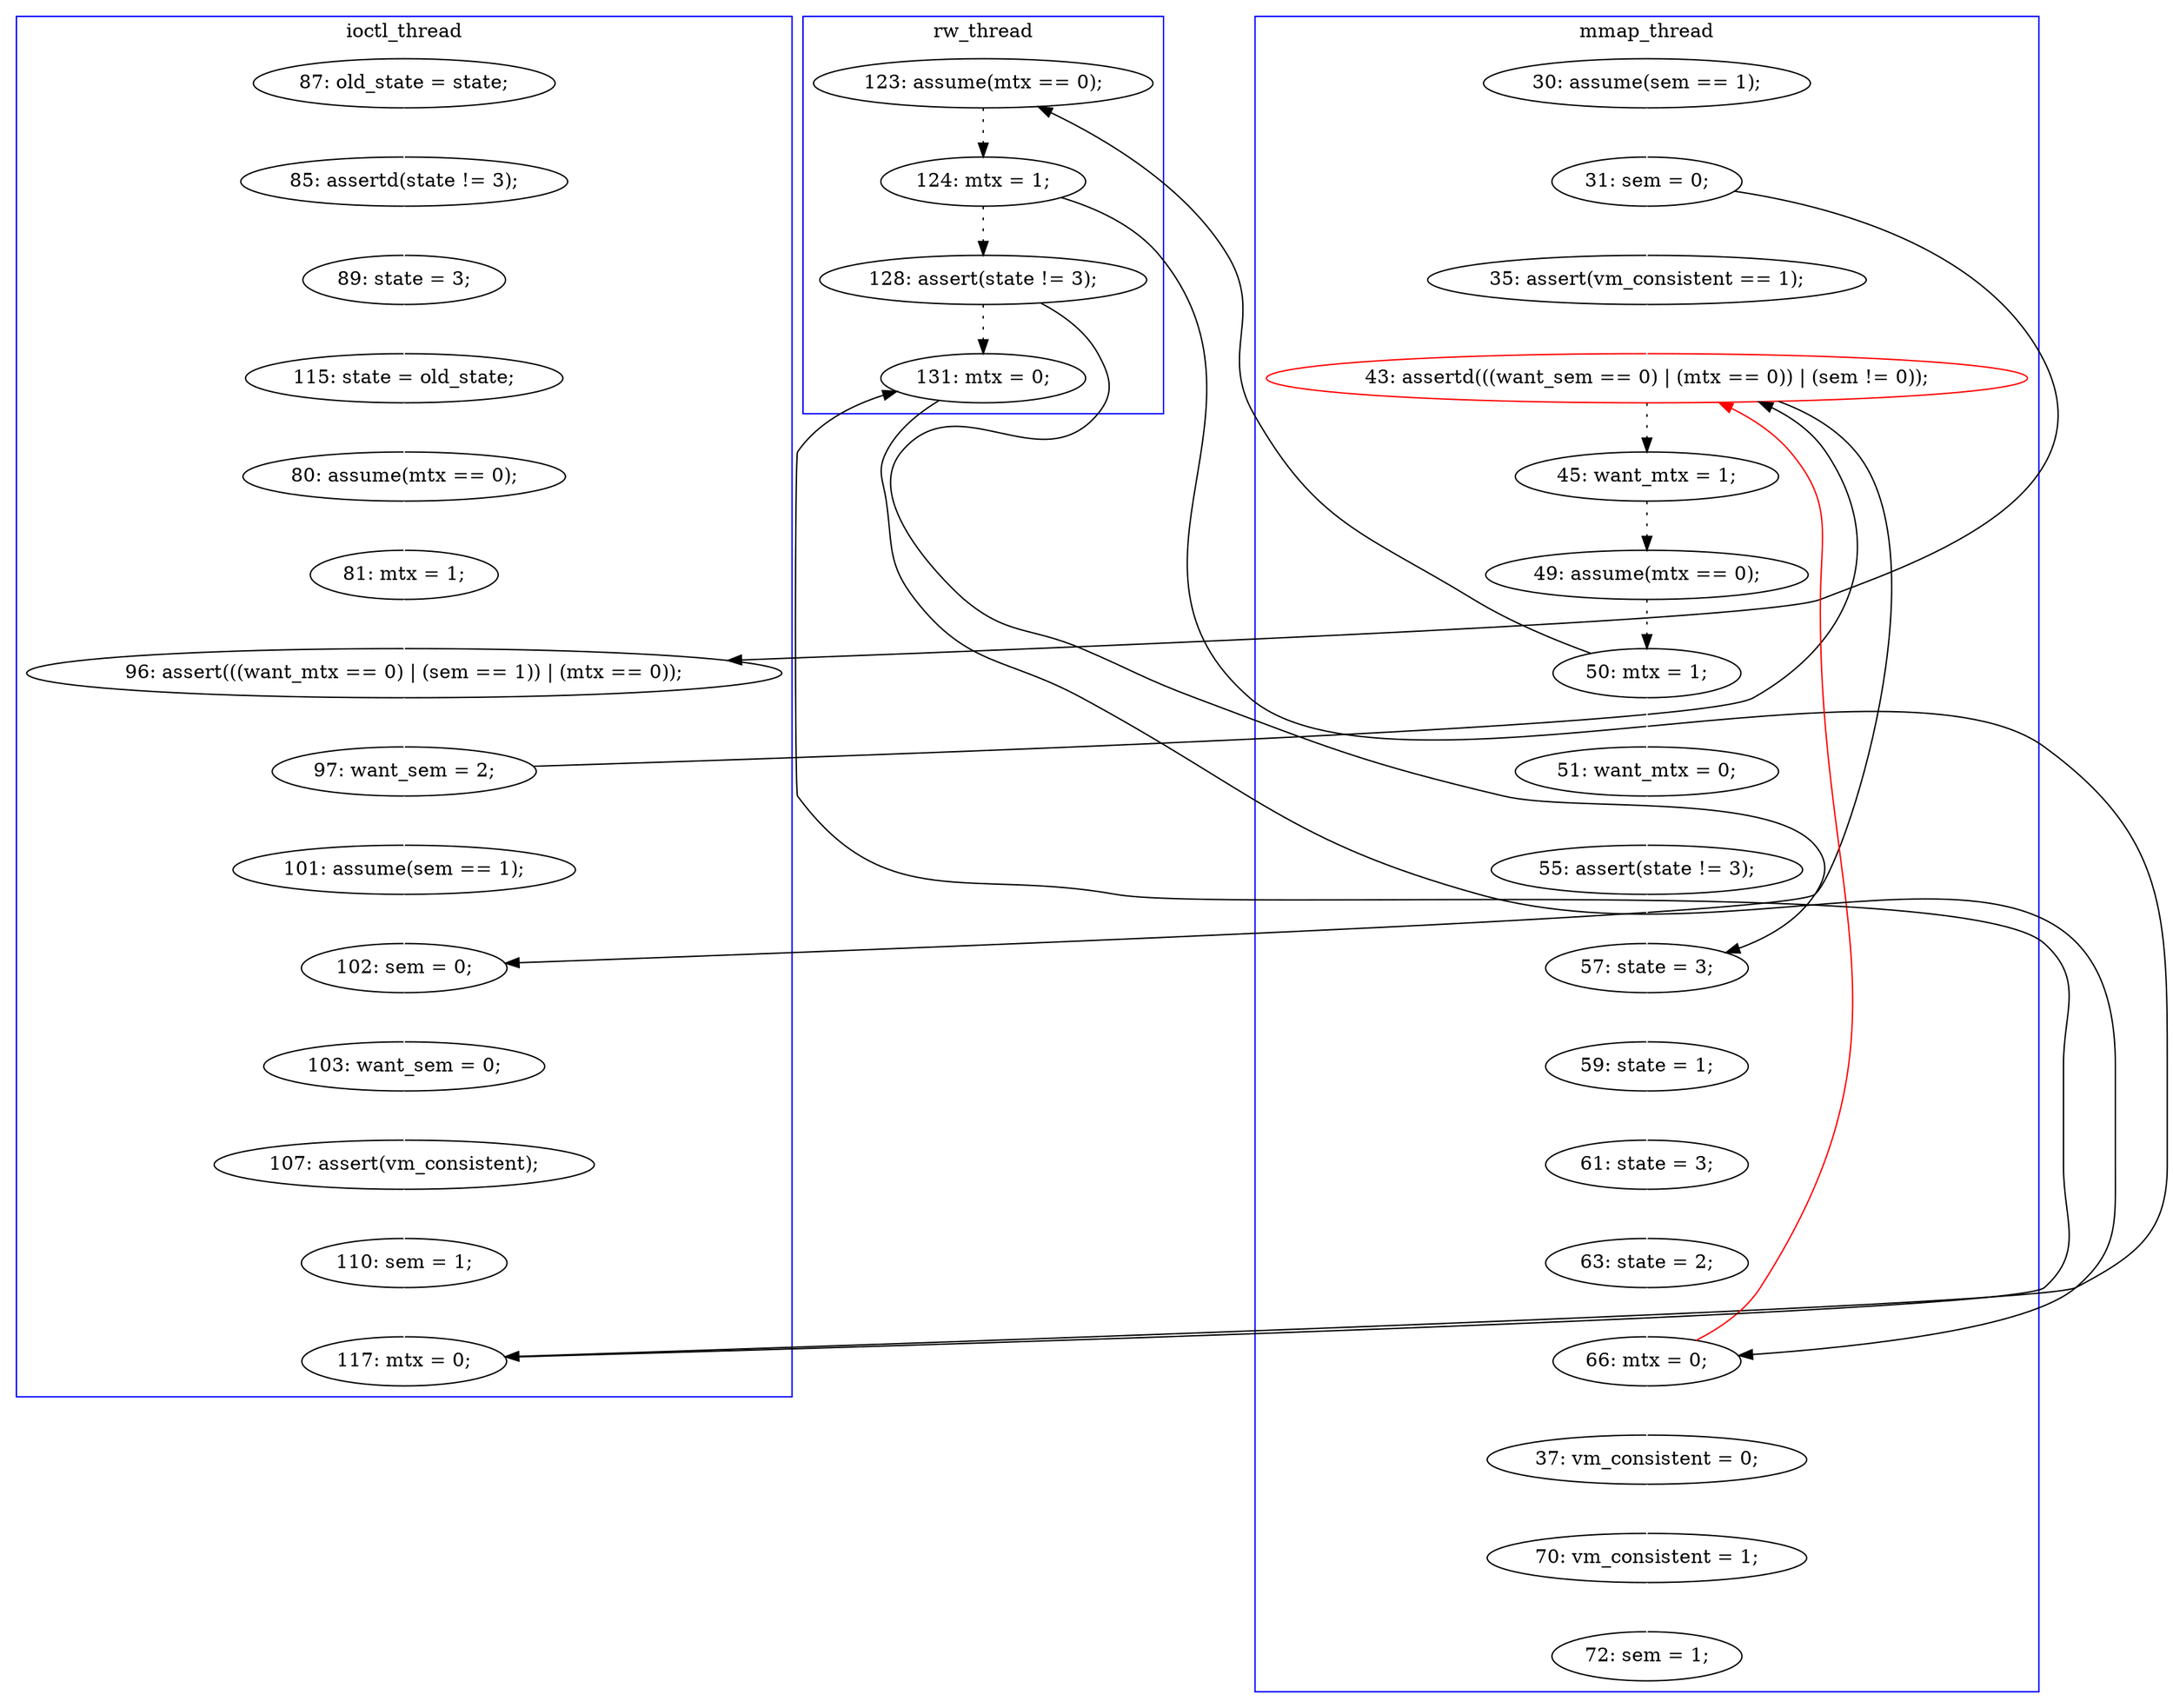digraph Counterexample {
	12 -> 22 [color = black, style = solid, constraint = false]
	24 -> 27 [color = white, style = solid]
	20 -> 22 [color = white, style = solid]
	25 -> 28 [color = black, style = solid, constraint = false]
	11 -> 12 [color = white, style = solid]
	43 -> 45 [color = white, style = solid]
	13 -> 25 [color = white, style = solid]
	29 -> 34 [color = white, style = solid]
	17 -> 18 [color = white, style = solid]
	19 -> 20 [color = white, style = solid]
	18 -> 19 [color = white, style = solid]
	25 -> 26 [color = black, style = dotted]
	42 -> 43 [color = white, style = solid]
	45 -> 47 [color = white, style = solid]
	35 -> 36 [color = black, style = dotted]
	31 -> 32 [color = white, style = solid]
	48 -> 25 [color = red, style = solid, constraint = false]
	30 -> 31 [color = black, style = dotted]
	24 -> 25 [color = black, style = solid, constraint = false]
	41 -> 42 [color = white, style = solid]
	36 -> 38 [color = black, style = dotted]
	39 -> 40 [color = black, style = solid, constraint = false]
	12 -> 13 [color = white, style = solid]
	40 -> 48 [color = black, style = solid, constraint = false]
	37 -> 39 [color = white, style = solid]
	34 -> 37 [color = white, style = solid]
	50 -> 51 [color = white, style = solid]
	16 -> 17 [color = white, style = solid]
	38 -> 40 [color = black, style = dotted]
	28 -> 29 [color = white, style = solid]
	31 -> 35 [color = black, style = solid, constraint = false]
	36 -> 39 [color = black, style = solid, constraint = false]
	38 -> 42 [color = black, style = solid, constraint = false]
	15 -> 16 [color = white, style = solid]
	22 -> 24 [color = white, style = solid]
	26 -> 30 [color = black, style = dotted]
	47 -> 48 [color = white, style = solid]
	48 -> 49 [color = white, style = solid]
	32 -> 41 [color = white, style = solid]
	27 -> 28 [color = white, style = solid]
	49 -> 50 [color = white, style = solid]
	subgraph cluster3 {
		label = rw_thread
		color = blue
		40  [label = "131: mtx = 0;"]
		38  [label = "128: assert(state != 3);"]
		35  [label = "123: assume(mtx == 0);"]
		36  [label = "124: mtx = 1;"]
	}
	subgraph cluster2 {
		label = ioctl_thread
		color = blue
		28  [label = "102: sem = 0;"]
		20  [label = "81: mtx = 1;"]
		22  [label = "96: assert(((want_mtx == 0) | (sem == 1)) | (mtx == 0));"]
		19  [label = "80: assume(mtx == 0);"]
		29  [label = "103: want_sem = 0;"]
		37  [label = "110: sem = 1;"]
		15  [label = "87: old_state = state;"]
		39  [label = "117: mtx = 0;"]
		34  [label = "107: assert(vm_consistent);"]
		24  [label = "97: want_sem = 2;"]
		16  [label = "85: assertd(state != 3);"]
		27  [label = "101: assume(sem == 1);"]
		17  [label = "89: state = 3;"]
		18  [label = "115: state = old_state;"]
	}
	subgraph cluster1 {
		label = mmap_thread
		color = blue
		11  [label = "30: assume(sem == 1);"]
		26  [label = "45: want_mtx = 1;"]
		30  [label = "49: assume(mtx == 0);"]
		43  [label = "59: state = 1;"]
		48  [label = "66: mtx = 0;"]
		45  [label = "61: state = 3;"]
		41  [label = "55: assert(state != 3);"]
		50  [label = "70: vm_consistent = 1;"]
		47  [label = "63: state = 2;"]
		49  [label = "37: vm_consistent = 0;"]
		31  [label = "50: mtx = 1;"]
		42  [label = "57: state = 3;"]
		51  [label = "72: sem = 1;"]
		13  [label = "35: assert(vm_consistent == 1);"]
		32  [label = "51: want_mtx = 0;"]
		25  [label = "43: assertd(((want_sem == 0) | (mtx == 0)) | (sem != 0));", color = red]
		12  [label = "31: sem = 0;"]
	}
}